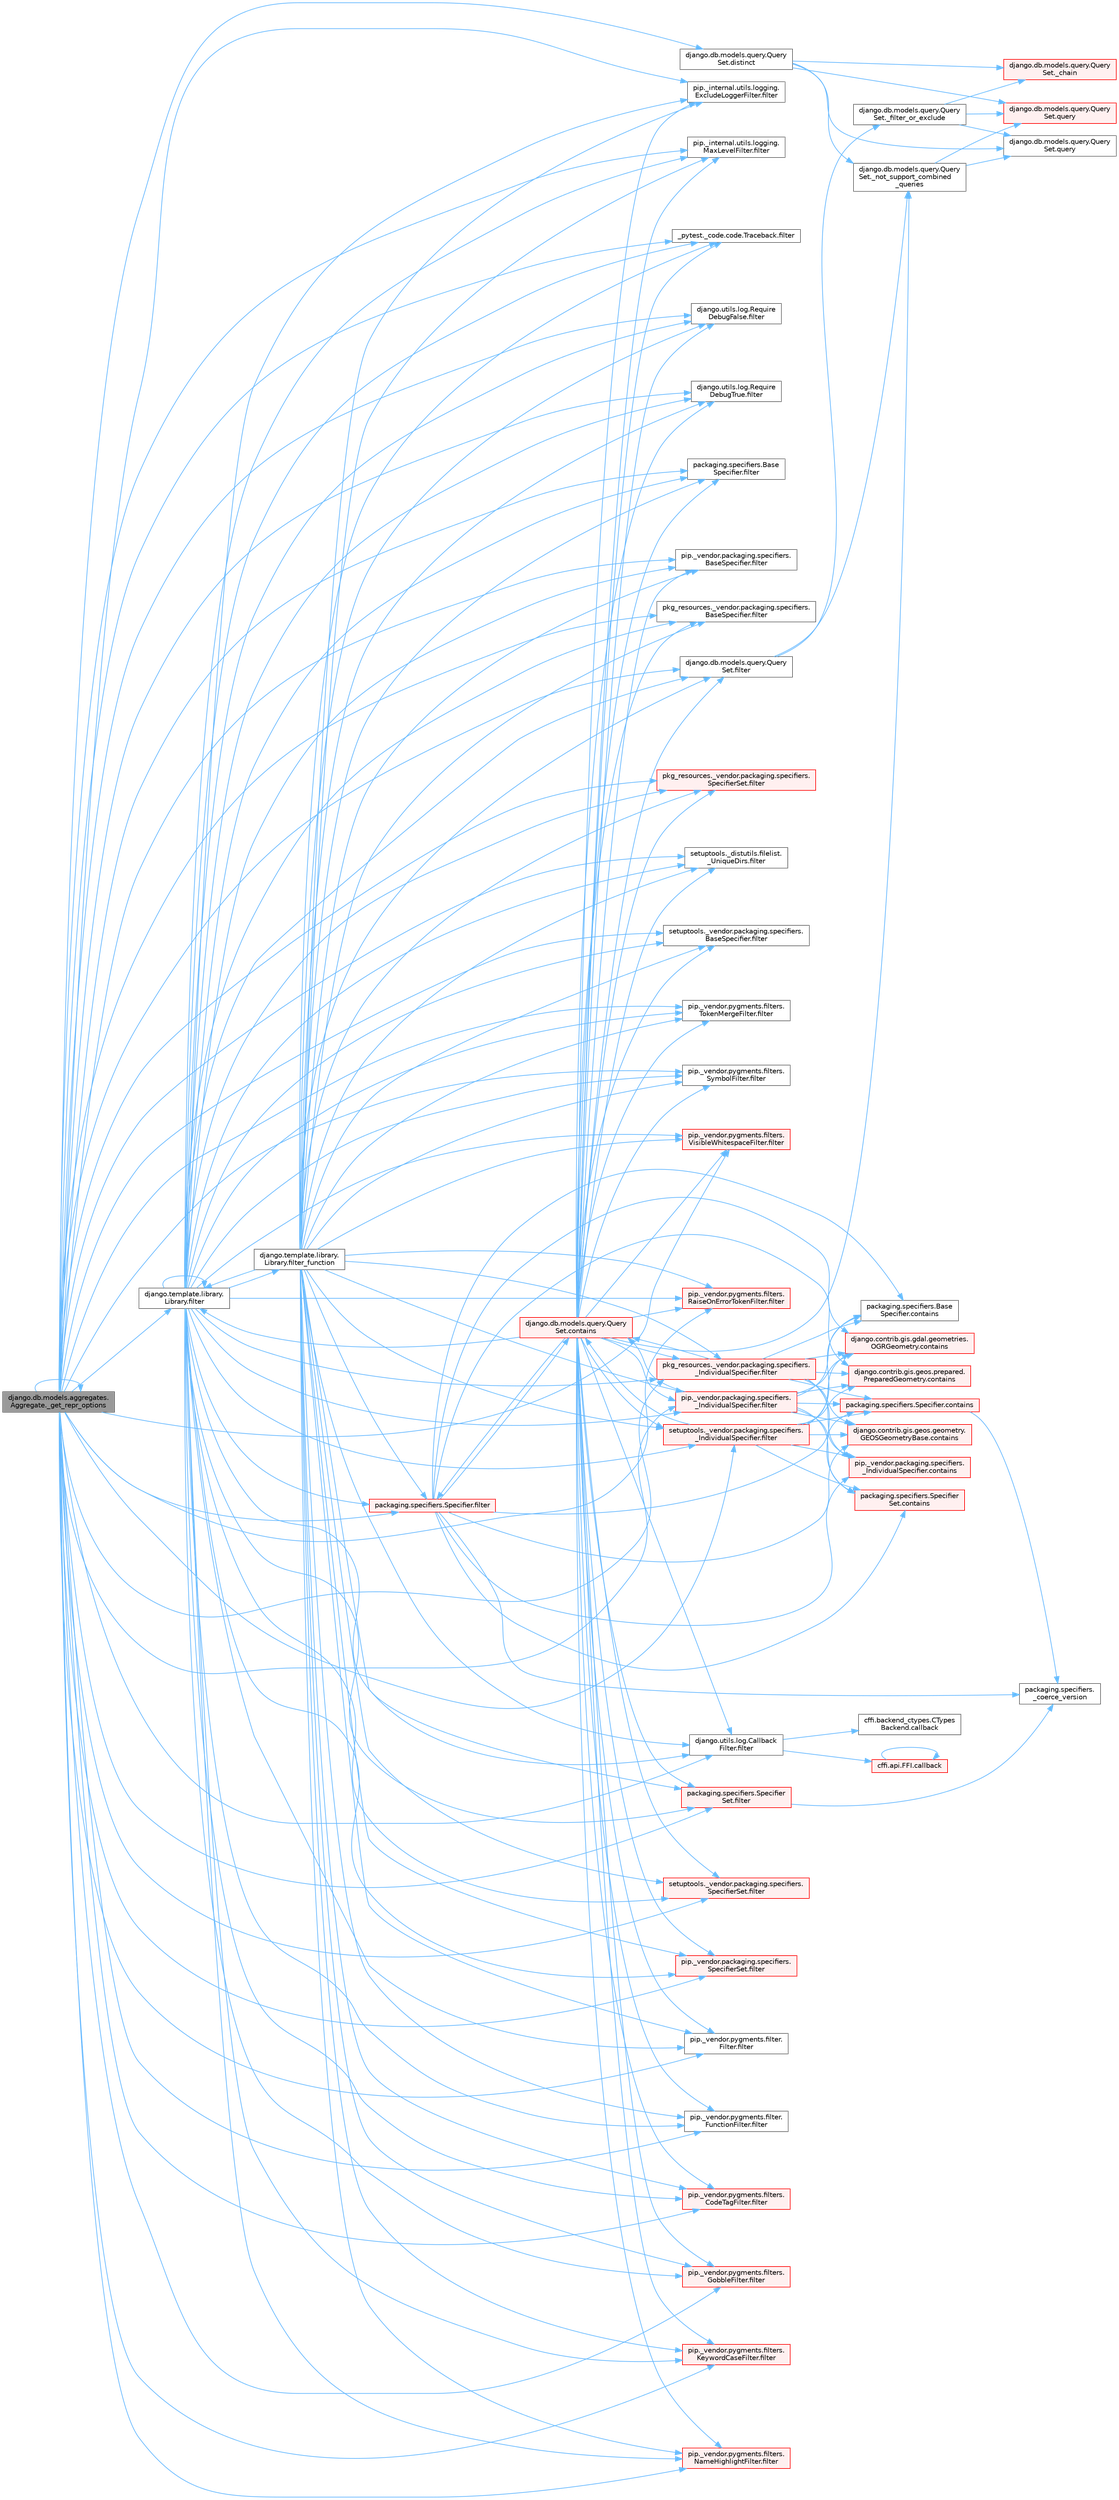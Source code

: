 digraph "django.db.models.aggregates.Aggregate._get_repr_options"
{
 // LATEX_PDF_SIZE
  bgcolor="transparent";
  edge [fontname=Helvetica,fontsize=10,labelfontname=Helvetica,labelfontsize=10];
  node [fontname=Helvetica,fontsize=10,shape=box,height=0.2,width=0.4];
  rankdir="LR";
  Node1 [id="Node000001",label="django.db.models.aggregates.\lAggregate._get_repr_options",height=0.2,width=0.4,color="gray40", fillcolor="grey60", style="filled", fontcolor="black",tooltip=" "];
  Node1 -> Node1 [id="edge1_Node000001_Node000001",color="steelblue1",style="solid",tooltip=" "];
  Node1 -> Node2 [id="edge2_Node000001_Node000002",color="steelblue1",style="solid",tooltip=" "];
  Node2 [id="Node000002",label="django.db.models.query.Query\lSet.distinct",height=0.2,width=0.4,color="grey40", fillcolor="white", style="filled",URL="$classdjango_1_1db_1_1models_1_1query_1_1_query_set.html#aa9770f8430dd78702cc6c439d6ae2f2e",tooltip=" "];
  Node2 -> Node3 [id="edge3_Node000002_Node000003",color="steelblue1",style="solid",tooltip=" "];
  Node3 [id="Node000003",label="django.db.models.query.Query\lSet._chain",height=0.2,width=0.4,color="red", fillcolor="#FFF0F0", style="filled",URL="$classdjango_1_1db_1_1models_1_1query_1_1_query_set.html#a182d4dbe4af5d2d79141ccb1e5b0d103",tooltip=" "];
  Node2 -> Node18 [id="edge4_Node000002_Node000018",color="steelblue1",style="solid",tooltip=" "];
  Node18 [id="Node000018",label="django.db.models.query.Query\lSet._not_support_combined\l_queries",height=0.2,width=0.4,color="grey40", fillcolor="white", style="filled",URL="$classdjango_1_1db_1_1models_1_1query_1_1_query_set.html#aa8310ec206924c94141bef75563958e2",tooltip=" "];
  Node18 -> Node13 [id="edge5_Node000018_Node000013",color="steelblue1",style="solid",tooltip=" "];
  Node13 [id="Node000013",label="django.db.models.query.Query\lSet.query",height=0.2,width=0.4,color="red", fillcolor="#FFF0F0", style="filled",URL="$classdjango_1_1db_1_1models_1_1query_1_1_query_set.html#a8028ed81b109acb162489dbd16604c83",tooltip=" "];
  Node18 -> Node15 [id="edge6_Node000018_Node000015",color="steelblue1",style="solid",tooltip=" "];
  Node15 [id="Node000015",label="django.db.models.query.Query\lSet.query",height=0.2,width=0.4,color="grey40", fillcolor="white", style="filled",URL="$classdjango_1_1db_1_1models_1_1query_1_1_query_set.html#a0b0307a9b3f65303afb2c5783372d2c2",tooltip=" "];
  Node2 -> Node13 [id="edge7_Node000002_Node000013",color="steelblue1",style="solid",tooltip=" "];
  Node2 -> Node15 [id="edge8_Node000002_Node000015",color="steelblue1",style="solid",tooltip=" "];
  Node1 -> Node19 [id="edge9_Node000001_Node000019",color="steelblue1",style="solid",tooltip=" "];
  Node19 [id="Node000019",label="_pytest._code.code.Traceback.filter",height=0.2,width=0.4,color="grey40", fillcolor="white", style="filled",URL="$class__pytest_1_1__code_1_1code_1_1_traceback.html#a55d326907d5380a46c4d3e52f002d33f",tooltip=" "];
  Node1 -> Node20 [id="edge10_Node000001_Node000020",color="steelblue1",style="solid",tooltip=" "];
  Node20 [id="Node000020",label="django.db.models.query.Query\lSet.filter",height=0.2,width=0.4,color="grey40", fillcolor="white", style="filled",URL="$classdjango_1_1db_1_1models_1_1query_1_1_query_set.html#a9c23f79ac5a5310d628b025b5ab7b7c5",tooltip=" "];
  Node20 -> Node21 [id="edge11_Node000020_Node000021",color="steelblue1",style="solid",tooltip=" "];
  Node21 [id="Node000021",label="django.db.models.query.Query\lSet._filter_or_exclude",height=0.2,width=0.4,color="grey40", fillcolor="white", style="filled",URL="$classdjango_1_1db_1_1models_1_1query_1_1_query_set.html#aaf90830d4e1b2ee4bdf10fb60f08aced",tooltip=" "];
  Node21 -> Node3 [id="edge12_Node000021_Node000003",color="steelblue1",style="solid",tooltip=" "];
  Node21 -> Node13 [id="edge13_Node000021_Node000013",color="steelblue1",style="solid",tooltip=" "];
  Node21 -> Node15 [id="edge14_Node000021_Node000015",color="steelblue1",style="solid",tooltip=" "];
  Node20 -> Node18 [id="edge15_Node000020_Node000018",color="steelblue1",style="solid",tooltip=" "];
  Node1 -> Node22 [id="edge16_Node000001_Node000022",color="steelblue1",style="solid",tooltip=" "];
  Node22 [id="Node000022",label="django.template.library.\lLibrary.filter",height=0.2,width=0.4,color="grey40", fillcolor="white", style="filled",URL="$classdjango_1_1template_1_1library_1_1_library.html#ac67bb1211ffc0354d5bf33029a58aa43",tooltip=" "];
  Node22 -> Node19 [id="edge17_Node000022_Node000019",color="steelblue1",style="solid",tooltip=" "];
  Node22 -> Node20 [id="edge18_Node000022_Node000020",color="steelblue1",style="solid",tooltip=" "];
  Node22 -> Node22 [id="edge19_Node000022_Node000022",color="steelblue1",style="solid",tooltip=" "];
  Node22 -> Node23 [id="edge20_Node000022_Node000023",color="steelblue1",style="solid",tooltip=" "];
  Node23 [id="Node000023",label="django.utils.log.Callback\lFilter.filter",height=0.2,width=0.4,color="grey40", fillcolor="white", style="filled",URL="$classdjango_1_1utils_1_1log_1_1_callback_filter.html#acd2761b2200a4e66f4bd5b729ac43db2",tooltip=" "];
  Node23 -> Node24 [id="edge21_Node000023_Node000024",color="steelblue1",style="solid",tooltip=" "];
  Node24 [id="Node000024",label="cffi.api.FFI.callback",height=0.2,width=0.4,color="red", fillcolor="#FFF0F0", style="filled",URL="$classcffi_1_1api_1_1_f_f_i.html#a4e791803c5d07525465c8f1caeead188",tooltip=" "];
  Node24 -> Node24 [id="edge22_Node000024_Node000024",color="steelblue1",style="solid",tooltip=" "];
  Node23 -> Node28 [id="edge23_Node000023_Node000028",color="steelblue1",style="solid",tooltip=" "];
  Node28 [id="Node000028",label="cffi.backend_ctypes.CTypes\lBackend.callback",height=0.2,width=0.4,color="grey40", fillcolor="white", style="filled",URL="$classcffi_1_1backend__ctypes_1_1_c_types_backend.html#a6d540075e2cce4715ecc40b863b8dbcc",tooltip=" "];
  Node22 -> Node29 [id="edge24_Node000022_Node000029",color="steelblue1",style="solid",tooltip=" "];
  Node29 [id="Node000029",label="django.utils.log.Require\lDebugFalse.filter",height=0.2,width=0.4,color="grey40", fillcolor="white", style="filled",URL="$classdjango_1_1utils_1_1log_1_1_require_debug_false.html#a42e51835198458e09fb949a7af83bef8",tooltip=" "];
  Node22 -> Node30 [id="edge25_Node000022_Node000030",color="steelblue1",style="solid",tooltip=" "];
  Node30 [id="Node000030",label="django.utils.log.Require\lDebugTrue.filter",height=0.2,width=0.4,color="grey40", fillcolor="white", style="filled",URL="$classdjango_1_1utils_1_1log_1_1_require_debug_true.html#a8e1e027eea730028f70556810076c0e8",tooltip=" "];
  Node22 -> Node31 [id="edge26_Node000022_Node000031",color="steelblue1",style="solid",tooltip=" "];
  Node31 [id="Node000031",label="packaging.specifiers.Base\lSpecifier.filter",height=0.2,width=0.4,color="grey40", fillcolor="white", style="filled",URL="$classpackaging_1_1specifiers_1_1_base_specifier.html#aa87c3c882d19a56dd1f949c4b1bde70d",tooltip=" "];
  Node22 -> Node32 [id="edge27_Node000022_Node000032",color="steelblue1",style="solid",tooltip=" "];
  Node32 [id="Node000032",label="packaging.specifiers.Specifier.filter",height=0.2,width=0.4,color="red", fillcolor="#FFF0F0", style="filled",URL="$classpackaging_1_1specifiers_1_1_specifier.html#a22d9e14c5343d89e742b098b6d7997f7",tooltip=" "];
  Node32 -> Node33 [id="edge28_Node000032_Node000033",color="steelblue1",style="solid",tooltip=" "];
  Node33 [id="Node000033",label="packaging.specifiers.\l_coerce_version",height=0.2,width=0.4,color="grey40", fillcolor="white", style="filled",URL="$namespacepackaging_1_1specifiers.html#a075a73fc9deabd0af51612073a3a44bf",tooltip=" "];
  Node32 -> Node34 [id="edge29_Node000032_Node000034",color="steelblue1",style="solid",tooltip=" "];
  Node34 [id="Node000034",label="django.contrib.gis.gdal.geometries.\lOGRGeometry.contains",height=0.2,width=0.4,color="red", fillcolor="#FFF0F0", style="filled",URL="$classdjango_1_1contrib_1_1gis_1_1gdal_1_1geometries_1_1_o_g_r_geometry.html#ac4763e72bc3be798ebe272edf5a2111b",tooltip=" "];
  Node32 -> Node70 [id="edge30_Node000032_Node000070",color="steelblue1",style="solid",tooltip=" "];
  Node70 [id="Node000070",label="django.contrib.gis.geos.geometry.\lGEOSGeometryBase.contains",height=0.2,width=0.4,color="red", fillcolor="#FFF0F0", style="filled",URL="$classdjango_1_1contrib_1_1gis_1_1geos_1_1geometry_1_1_g_e_o_s_geometry_base.html#aa48e06e3c91d6a3a79f41bed318f5e43",tooltip=" "];
  Node32 -> Node71 [id="edge31_Node000032_Node000071",color="steelblue1",style="solid",tooltip=" "];
  Node71 [id="Node000071",label="django.contrib.gis.geos.prepared.\lPreparedGeometry.contains",height=0.2,width=0.4,color="red", fillcolor="#FFF0F0", style="filled",URL="$classdjango_1_1contrib_1_1gis_1_1geos_1_1prepared_1_1_prepared_geometry.html#ad52b1f28039e181521f25d338fa79be9",tooltip=" "];
  Node32 -> Node72 [id="edge32_Node000032_Node000072",color="steelblue1",style="solid",tooltip=" "];
  Node72 [id="Node000072",label="django.db.models.query.Query\lSet.contains",height=0.2,width=0.4,color="red", fillcolor="#FFF0F0", style="filled",URL="$classdjango_1_1db_1_1models_1_1query_1_1_query_set.html#a242e569a4bce6723adc3e71fdc69b70f",tooltip=" "];
  Node72 -> Node18 [id="edge33_Node000072_Node000018",color="steelblue1",style="solid",tooltip=" "];
  Node72 -> Node19 [id="edge34_Node000072_Node000019",color="steelblue1",style="solid",tooltip=" "];
  Node72 -> Node20 [id="edge35_Node000072_Node000020",color="steelblue1",style="solid",tooltip=" "];
  Node72 -> Node22 [id="edge36_Node000072_Node000022",color="steelblue1",style="solid",tooltip=" "];
  Node72 -> Node23 [id="edge37_Node000072_Node000023",color="steelblue1",style="solid",tooltip=" "];
  Node72 -> Node29 [id="edge38_Node000072_Node000029",color="steelblue1",style="solid",tooltip=" "];
  Node72 -> Node30 [id="edge39_Node000072_Node000030",color="steelblue1",style="solid",tooltip=" "];
  Node72 -> Node31 [id="edge40_Node000072_Node000031",color="steelblue1",style="solid",tooltip=" "];
  Node72 -> Node32 [id="edge41_Node000072_Node000032",color="steelblue1",style="solid",tooltip=" "];
  Node72 -> Node73 [id="edge42_Node000072_Node000073",color="steelblue1",style="solid",tooltip=" "];
  Node73 [id="Node000073",label="packaging.specifiers.Specifier\lSet.filter",height=0.2,width=0.4,color="red", fillcolor="#FFF0F0", style="filled",URL="$classpackaging_1_1specifiers_1_1_specifier_set.html#a65b70b2cc0c5bad34b31461955a36d87",tooltip=" "];
  Node73 -> Node33 [id="edge43_Node000073_Node000033",color="steelblue1",style="solid",tooltip=" "];
  Node72 -> Node104 [id="edge44_Node000072_Node000104",color="steelblue1",style="solid",tooltip=" "];
  Node104 [id="Node000104",label="pip._internal.utils.logging.\lExcludeLoggerFilter.filter",height=0.2,width=0.4,color="grey40", fillcolor="white", style="filled",URL="$classpip_1_1__internal_1_1utils_1_1logging_1_1_exclude_logger_filter.html#a633a3ddcdc0ebbb98edf2f1e0759d22a",tooltip=" "];
  Node72 -> Node105 [id="edge45_Node000072_Node000105",color="steelblue1",style="solid",tooltip=" "];
  Node105 [id="Node000105",label="pip._internal.utils.logging.\lMaxLevelFilter.filter",height=0.2,width=0.4,color="grey40", fillcolor="white", style="filled",URL="$classpip_1_1__internal_1_1utils_1_1logging_1_1_max_level_filter.html#ac46bbe4d91f47ed8f818f64d25ed2085",tooltip=" "];
  Node72 -> Node106 [id="edge46_Node000072_Node000106",color="steelblue1",style="solid",tooltip=" "];
  Node106 [id="Node000106",label="pip._vendor.packaging.specifiers.\l_IndividualSpecifier.filter",height=0.2,width=0.4,color="red", fillcolor="#FFF0F0", style="filled",URL="$classpip_1_1__vendor_1_1packaging_1_1specifiers_1_1___individual_specifier.html#a6203976cfa5ddd6a1f47f8dfe0669fd7",tooltip=" "];
  Node106 -> Node34 [id="edge47_Node000106_Node000034",color="steelblue1",style="solid",tooltip=" "];
  Node106 -> Node70 [id="edge48_Node000106_Node000070",color="steelblue1",style="solid",tooltip=" "];
  Node106 -> Node71 [id="edge49_Node000106_Node000071",color="steelblue1",style="solid",tooltip=" "];
  Node106 -> Node72 [id="edge50_Node000106_Node000072",color="steelblue1",style="solid",tooltip=" "];
  Node106 -> Node113 [id="edge51_Node000106_Node000113",color="steelblue1",style="solid",tooltip=" "];
  Node113 [id="Node000113",label="packaging.specifiers.Base\lSpecifier.contains",height=0.2,width=0.4,color="grey40", fillcolor="white", style="filled",URL="$classpackaging_1_1specifiers_1_1_base_specifier.html#a25e4441395aaa5f2bd19da46590dddc0",tooltip=" "];
  Node106 -> Node114 [id="edge52_Node000106_Node000114",color="steelblue1",style="solid",tooltip=" "];
  Node114 [id="Node000114",label="packaging.specifiers.Specifier.contains",height=0.2,width=0.4,color="red", fillcolor="#FFF0F0", style="filled",URL="$classpackaging_1_1specifiers_1_1_specifier.html#a782f94ca4b4d15bd461fd4c7a1c64ea1",tooltip=" "];
  Node114 -> Node33 [id="edge53_Node000114_Node000033",color="steelblue1",style="solid",tooltip=" "];
  Node106 -> Node123 [id="edge54_Node000106_Node000123",color="steelblue1",style="solid",tooltip=" "];
  Node123 [id="Node000123",label="packaging.specifiers.Specifier\lSet.contains",height=0.2,width=0.4,color="red", fillcolor="#FFF0F0", style="filled",URL="$classpackaging_1_1specifiers_1_1_specifier_set.html#ada64d1b5bfa107e43857d5504e92b233",tooltip=" "];
  Node106 -> Node124 [id="edge55_Node000106_Node000124",color="steelblue1",style="solid",tooltip=" "];
  Node124 [id="Node000124",label="pip._vendor.packaging.specifiers.\l_IndividualSpecifier.contains",height=0.2,width=0.4,color="red", fillcolor="#FFF0F0", style="filled",URL="$classpip_1_1__vendor_1_1packaging_1_1specifiers_1_1___individual_specifier.html#a0225ec2329bc258c9ff7d62a4ad6dde5",tooltip=" "];
  Node72 -> Node133 [id="edge56_Node000072_Node000133",color="steelblue1",style="solid",tooltip=" "];
  Node133 [id="Node000133",label="pip._vendor.packaging.specifiers.\lBaseSpecifier.filter",height=0.2,width=0.4,color="grey40", fillcolor="white", style="filled",URL="$classpip_1_1__vendor_1_1packaging_1_1specifiers_1_1_base_specifier.html#a1b2ef14b953df0cf1a317ea573d0ea5a",tooltip=" "];
  Node72 -> Node134 [id="edge57_Node000072_Node000134",color="steelblue1",style="solid",tooltip=" "];
  Node134 [id="Node000134",label="pip._vendor.packaging.specifiers.\lSpecifierSet.filter",height=0.2,width=0.4,color="red", fillcolor="#FFF0F0", style="filled",URL="$classpip_1_1__vendor_1_1packaging_1_1specifiers_1_1_specifier_set.html#a3d7a4e9a4cb787385e37d5832bcc0a64",tooltip=" "];
  Node72 -> Node135 [id="edge58_Node000072_Node000135",color="steelblue1",style="solid",tooltip=" "];
  Node135 [id="Node000135",label="pip._vendor.pygments.filter.\lFilter.filter",height=0.2,width=0.4,color="grey40", fillcolor="white", style="filled",URL="$classpip_1_1__vendor_1_1pygments_1_1filter_1_1_filter.html#a970c118f059ea361c8f184fd86c6873d",tooltip=" "];
  Node72 -> Node136 [id="edge59_Node000072_Node000136",color="steelblue1",style="solid",tooltip=" "];
  Node136 [id="Node000136",label="pip._vendor.pygments.filter.\lFunctionFilter.filter",height=0.2,width=0.4,color="grey40", fillcolor="white", style="filled",URL="$classpip_1_1__vendor_1_1pygments_1_1filter_1_1_function_filter.html#a795616d337e49ea853139b0b96d481e7",tooltip=" "];
  Node72 -> Node137 [id="edge60_Node000072_Node000137",color="steelblue1",style="solid",tooltip=" "];
  Node137 [id="Node000137",label="pip._vendor.pygments.filters.\lCodeTagFilter.filter",height=0.2,width=0.4,color="red", fillcolor="#FFF0F0", style="filled",URL="$classpip_1_1__vendor_1_1pygments_1_1filters_1_1_code_tag_filter.html#adc7f44786b4b83da74faa23a154c8843",tooltip=" "];
  Node72 -> Node139 [id="edge61_Node000072_Node000139",color="steelblue1",style="solid",tooltip=" "];
  Node139 [id="Node000139",label="pip._vendor.pygments.filters.\lGobbleFilter.filter",height=0.2,width=0.4,color="red", fillcolor="#FFF0F0", style="filled",URL="$classpip_1_1__vendor_1_1pygments_1_1filters_1_1_gobble_filter.html#a1f8e662bb1794e2924280dc6564ca148",tooltip=" "];
  Node72 -> Node258 [id="edge62_Node000072_Node000258",color="steelblue1",style="solid",tooltip=" "];
  Node258 [id="Node000258",label="pip._vendor.pygments.filters.\lKeywordCaseFilter.filter",height=0.2,width=0.4,color="red", fillcolor="#FFF0F0", style="filled",URL="$classpip_1_1__vendor_1_1pygments_1_1filters_1_1_keyword_case_filter.html#a328d29510b49c572e5ded82852d167c8",tooltip=" "];
  Node72 -> Node261 [id="edge63_Node000072_Node000261",color="steelblue1",style="solid",tooltip=" "];
  Node261 [id="Node000261",label="pip._vendor.pygments.filters.\lNameHighlightFilter.filter",height=0.2,width=0.4,color="red", fillcolor="#FFF0F0", style="filled",URL="$classpip_1_1__vendor_1_1pygments_1_1filters_1_1_name_highlight_filter.html#ae389da6c924503203acbc80c559b0043",tooltip=" "];
  Node72 -> Node268 [id="edge64_Node000072_Node000268",color="steelblue1",style="solid",tooltip=" "];
  Node268 [id="Node000268",label="pip._vendor.pygments.filters.\lRaiseOnErrorTokenFilter.filter",height=0.2,width=0.4,color="red", fillcolor="#FFF0F0", style="filled",URL="$classpip_1_1__vendor_1_1pygments_1_1filters_1_1_raise_on_error_token_filter.html#aacf420bb16c8d3a430b88e78ee35b253",tooltip=" "];
  Node72 -> Node1372 [id="edge65_Node000072_Node001372",color="steelblue1",style="solid",tooltip=" "];
  Node1372 [id="Node001372",label="pip._vendor.pygments.filters.\lSymbolFilter.filter",height=0.2,width=0.4,color="grey40", fillcolor="white", style="filled",URL="$classpip_1_1__vendor_1_1pygments_1_1filters_1_1_symbol_filter.html#a567de8b7e3bc5f0a87712af81fbc70c7",tooltip=" "];
  Node72 -> Node1373 [id="edge66_Node000072_Node001373",color="steelblue1",style="solid",tooltip=" "];
  Node1373 [id="Node001373",label="pip._vendor.pygments.filters.\lTokenMergeFilter.filter",height=0.2,width=0.4,color="grey40", fillcolor="white", style="filled",URL="$classpip_1_1__vendor_1_1pygments_1_1filters_1_1_token_merge_filter.html#ac3fdd8238fb6976d42540cac395a9543",tooltip=" "];
  Node72 -> Node1374 [id="edge67_Node000072_Node001374",color="steelblue1",style="solid",tooltip=" "];
  Node1374 [id="Node001374",label="pip._vendor.pygments.filters.\lVisibleWhitespaceFilter.filter",height=0.2,width=0.4,color="red", fillcolor="#FFF0F0", style="filled",URL="$classpip_1_1__vendor_1_1pygments_1_1filters_1_1_visible_whitespace_filter.html#a9a7227d129dac7d41fe5b50d9fd97b77",tooltip=" "];
  Node72 -> Node1375 [id="edge68_Node000072_Node001375",color="steelblue1",style="solid",tooltip=" "];
  Node1375 [id="Node001375",label="pkg_resources._vendor.packaging.specifiers.\l_IndividualSpecifier.filter",height=0.2,width=0.4,color="red", fillcolor="#FFF0F0", style="filled",URL="$classpkg__resources_1_1__vendor_1_1packaging_1_1specifiers_1_1___individual_specifier.html#ad284c0e05b23f4b6838266492c00fc3e",tooltip=" "];
  Node1375 -> Node34 [id="edge69_Node001375_Node000034",color="steelblue1",style="solid",tooltip=" "];
  Node1375 -> Node70 [id="edge70_Node001375_Node000070",color="steelblue1",style="solid",tooltip=" "];
  Node1375 -> Node71 [id="edge71_Node001375_Node000071",color="steelblue1",style="solid",tooltip=" "];
  Node1375 -> Node72 [id="edge72_Node001375_Node000072",color="steelblue1",style="solid",tooltip=" "];
  Node1375 -> Node113 [id="edge73_Node001375_Node000113",color="steelblue1",style="solid",tooltip=" "];
  Node1375 -> Node114 [id="edge74_Node001375_Node000114",color="steelblue1",style="solid",tooltip=" "];
  Node1375 -> Node123 [id="edge75_Node001375_Node000123",color="steelblue1",style="solid",tooltip=" "];
  Node1375 -> Node124 [id="edge76_Node001375_Node000124",color="steelblue1",style="solid",tooltip=" "];
  Node72 -> Node1376 [id="edge77_Node000072_Node001376",color="steelblue1",style="solid",tooltip=" "];
  Node1376 [id="Node001376",label="pkg_resources._vendor.packaging.specifiers.\lBaseSpecifier.filter",height=0.2,width=0.4,color="grey40", fillcolor="white", style="filled",URL="$classpkg__resources_1_1__vendor_1_1packaging_1_1specifiers_1_1_base_specifier.html#a08f789f03784e5505adfce76a34b64f0",tooltip=" "];
  Node72 -> Node1377 [id="edge78_Node000072_Node001377",color="steelblue1",style="solid",tooltip=" "];
  Node1377 [id="Node001377",label="pkg_resources._vendor.packaging.specifiers.\lSpecifierSet.filter",height=0.2,width=0.4,color="red", fillcolor="#FFF0F0", style="filled",URL="$classpkg__resources_1_1__vendor_1_1packaging_1_1specifiers_1_1_specifier_set.html#a9935b066c65c5b7849bd09a27171e1ba",tooltip=" "];
  Node72 -> Node1378 [id="edge79_Node000072_Node001378",color="steelblue1",style="solid",tooltip=" "];
  Node1378 [id="Node001378",label="setuptools._distutils.filelist.\l_UniqueDirs.filter",height=0.2,width=0.4,color="grey40", fillcolor="white", style="filled",URL="$classsetuptools_1_1__distutils_1_1filelist_1_1___unique_dirs.html#a351fccd2f8d782034811f470cf8e3815",tooltip=" "];
  Node72 -> Node1379 [id="edge80_Node000072_Node001379",color="steelblue1",style="solid",tooltip=" "];
  Node1379 [id="Node001379",label="setuptools._vendor.packaging.specifiers.\l_IndividualSpecifier.filter",height=0.2,width=0.4,color="red", fillcolor="#FFF0F0", style="filled",URL="$classsetuptools_1_1__vendor_1_1packaging_1_1specifiers_1_1___individual_specifier.html#a7f35b396bffe2a5276887eda17fd660b",tooltip=" "];
  Node1379 -> Node34 [id="edge81_Node001379_Node000034",color="steelblue1",style="solid",tooltip=" "];
  Node1379 -> Node70 [id="edge82_Node001379_Node000070",color="steelblue1",style="solid",tooltip=" "];
  Node1379 -> Node71 [id="edge83_Node001379_Node000071",color="steelblue1",style="solid",tooltip=" "];
  Node1379 -> Node72 [id="edge84_Node001379_Node000072",color="steelblue1",style="solid",tooltip=" "];
  Node1379 -> Node113 [id="edge85_Node001379_Node000113",color="steelblue1",style="solid",tooltip=" "];
  Node1379 -> Node114 [id="edge86_Node001379_Node000114",color="steelblue1",style="solid",tooltip=" "];
  Node1379 -> Node123 [id="edge87_Node001379_Node000123",color="steelblue1",style="solid",tooltip=" "];
  Node1379 -> Node124 [id="edge88_Node001379_Node000124",color="steelblue1",style="solid",tooltip=" "];
  Node72 -> Node1380 [id="edge89_Node000072_Node001380",color="steelblue1",style="solid",tooltip=" "];
  Node1380 [id="Node001380",label="setuptools._vendor.packaging.specifiers.\lBaseSpecifier.filter",height=0.2,width=0.4,color="grey40", fillcolor="white", style="filled",URL="$classsetuptools_1_1__vendor_1_1packaging_1_1specifiers_1_1_base_specifier.html#aac733c9425aa10aacb2e457c323feb1d",tooltip=" "];
  Node72 -> Node1381 [id="edge90_Node000072_Node001381",color="steelblue1",style="solid",tooltip=" "];
  Node1381 [id="Node001381",label="setuptools._vendor.packaging.specifiers.\lSpecifierSet.filter",height=0.2,width=0.4,color="red", fillcolor="#FFF0F0", style="filled",URL="$classsetuptools_1_1__vendor_1_1packaging_1_1specifiers_1_1_specifier_set.html#a7aa970c725539aaf9406b260e2ffaa09",tooltip=" "];
  Node32 -> Node113 [id="edge91_Node000032_Node000113",color="steelblue1",style="solid",tooltip=" "];
  Node32 -> Node114 [id="edge92_Node000032_Node000114",color="steelblue1",style="solid",tooltip=" "];
  Node32 -> Node123 [id="edge93_Node000032_Node000123",color="steelblue1",style="solid",tooltip=" "];
  Node32 -> Node124 [id="edge94_Node000032_Node000124",color="steelblue1",style="solid",tooltip=" "];
  Node22 -> Node73 [id="edge95_Node000022_Node000073",color="steelblue1",style="solid",tooltip=" "];
  Node22 -> Node104 [id="edge96_Node000022_Node000104",color="steelblue1",style="solid",tooltip=" "];
  Node22 -> Node105 [id="edge97_Node000022_Node000105",color="steelblue1",style="solid",tooltip=" "];
  Node22 -> Node106 [id="edge98_Node000022_Node000106",color="steelblue1",style="solid",tooltip=" "];
  Node22 -> Node133 [id="edge99_Node000022_Node000133",color="steelblue1",style="solid",tooltip=" "];
  Node22 -> Node134 [id="edge100_Node000022_Node000134",color="steelblue1",style="solid",tooltip=" "];
  Node22 -> Node135 [id="edge101_Node000022_Node000135",color="steelblue1",style="solid",tooltip=" "];
  Node22 -> Node136 [id="edge102_Node000022_Node000136",color="steelblue1",style="solid",tooltip=" "];
  Node22 -> Node137 [id="edge103_Node000022_Node000137",color="steelblue1",style="solid",tooltip=" "];
  Node22 -> Node139 [id="edge104_Node000022_Node000139",color="steelblue1",style="solid",tooltip=" "];
  Node22 -> Node258 [id="edge105_Node000022_Node000258",color="steelblue1",style="solid",tooltip=" "];
  Node22 -> Node261 [id="edge106_Node000022_Node000261",color="steelblue1",style="solid",tooltip=" "];
  Node22 -> Node268 [id="edge107_Node000022_Node000268",color="steelblue1",style="solid",tooltip=" "];
  Node22 -> Node1372 [id="edge108_Node000022_Node001372",color="steelblue1",style="solid",tooltip=" "];
  Node22 -> Node1373 [id="edge109_Node000022_Node001373",color="steelblue1",style="solid",tooltip=" "];
  Node22 -> Node1374 [id="edge110_Node000022_Node001374",color="steelblue1",style="solid",tooltip=" "];
  Node22 -> Node1375 [id="edge111_Node000022_Node001375",color="steelblue1",style="solid",tooltip=" "];
  Node22 -> Node1376 [id="edge112_Node000022_Node001376",color="steelblue1",style="solid",tooltip=" "];
  Node22 -> Node1377 [id="edge113_Node000022_Node001377",color="steelblue1",style="solid",tooltip=" "];
  Node22 -> Node1378 [id="edge114_Node000022_Node001378",color="steelblue1",style="solid",tooltip=" "];
  Node22 -> Node1379 [id="edge115_Node000022_Node001379",color="steelblue1",style="solid",tooltip=" "];
  Node22 -> Node1380 [id="edge116_Node000022_Node001380",color="steelblue1",style="solid",tooltip=" "];
  Node22 -> Node1381 [id="edge117_Node000022_Node001381",color="steelblue1",style="solid",tooltip=" "];
  Node22 -> Node4526 [id="edge118_Node000022_Node004526",color="steelblue1",style="solid",tooltip=" "];
  Node4526 [id="Node004526",label="django.template.library.\lLibrary.filter_function",height=0.2,width=0.4,color="grey40", fillcolor="white", style="filled",URL="$classdjango_1_1template_1_1library_1_1_library.html#ac31ca4b9799430f0623aea9d177a04dc",tooltip=" "];
  Node4526 -> Node19 [id="edge119_Node004526_Node000019",color="steelblue1",style="solid",tooltip=" "];
  Node4526 -> Node20 [id="edge120_Node004526_Node000020",color="steelblue1",style="solid",tooltip=" "];
  Node4526 -> Node22 [id="edge121_Node004526_Node000022",color="steelblue1",style="solid",tooltip=" "];
  Node4526 -> Node23 [id="edge122_Node004526_Node000023",color="steelblue1",style="solid",tooltip=" "];
  Node4526 -> Node29 [id="edge123_Node004526_Node000029",color="steelblue1",style="solid",tooltip=" "];
  Node4526 -> Node30 [id="edge124_Node004526_Node000030",color="steelblue1",style="solid",tooltip=" "];
  Node4526 -> Node31 [id="edge125_Node004526_Node000031",color="steelblue1",style="solid",tooltip=" "];
  Node4526 -> Node32 [id="edge126_Node004526_Node000032",color="steelblue1",style="solid",tooltip=" "];
  Node4526 -> Node73 [id="edge127_Node004526_Node000073",color="steelblue1",style="solid",tooltip=" "];
  Node4526 -> Node104 [id="edge128_Node004526_Node000104",color="steelblue1",style="solid",tooltip=" "];
  Node4526 -> Node105 [id="edge129_Node004526_Node000105",color="steelblue1",style="solid",tooltip=" "];
  Node4526 -> Node106 [id="edge130_Node004526_Node000106",color="steelblue1",style="solid",tooltip=" "];
  Node4526 -> Node133 [id="edge131_Node004526_Node000133",color="steelblue1",style="solid",tooltip=" "];
  Node4526 -> Node134 [id="edge132_Node004526_Node000134",color="steelblue1",style="solid",tooltip=" "];
  Node4526 -> Node135 [id="edge133_Node004526_Node000135",color="steelblue1",style="solid",tooltip=" "];
  Node4526 -> Node136 [id="edge134_Node004526_Node000136",color="steelblue1",style="solid",tooltip=" "];
  Node4526 -> Node137 [id="edge135_Node004526_Node000137",color="steelblue1",style="solid",tooltip=" "];
  Node4526 -> Node139 [id="edge136_Node004526_Node000139",color="steelblue1",style="solid",tooltip=" "];
  Node4526 -> Node258 [id="edge137_Node004526_Node000258",color="steelblue1",style="solid",tooltip=" "];
  Node4526 -> Node261 [id="edge138_Node004526_Node000261",color="steelblue1",style="solid",tooltip=" "];
  Node4526 -> Node268 [id="edge139_Node004526_Node000268",color="steelblue1",style="solid",tooltip=" "];
  Node4526 -> Node1372 [id="edge140_Node004526_Node001372",color="steelblue1",style="solid",tooltip=" "];
  Node4526 -> Node1373 [id="edge141_Node004526_Node001373",color="steelblue1",style="solid",tooltip=" "];
  Node4526 -> Node1374 [id="edge142_Node004526_Node001374",color="steelblue1",style="solid",tooltip=" "];
  Node4526 -> Node1375 [id="edge143_Node004526_Node001375",color="steelblue1",style="solid",tooltip=" "];
  Node4526 -> Node1376 [id="edge144_Node004526_Node001376",color="steelblue1",style="solid",tooltip=" "];
  Node4526 -> Node1377 [id="edge145_Node004526_Node001377",color="steelblue1",style="solid",tooltip=" "];
  Node4526 -> Node1378 [id="edge146_Node004526_Node001378",color="steelblue1",style="solid",tooltip=" "];
  Node4526 -> Node1379 [id="edge147_Node004526_Node001379",color="steelblue1",style="solid",tooltip=" "];
  Node4526 -> Node1380 [id="edge148_Node004526_Node001380",color="steelblue1",style="solid",tooltip=" "];
  Node4526 -> Node1381 [id="edge149_Node004526_Node001381",color="steelblue1",style="solid",tooltip=" "];
  Node1 -> Node23 [id="edge150_Node000001_Node000023",color="steelblue1",style="solid",tooltip=" "];
  Node1 -> Node29 [id="edge151_Node000001_Node000029",color="steelblue1",style="solid",tooltip=" "];
  Node1 -> Node30 [id="edge152_Node000001_Node000030",color="steelblue1",style="solid",tooltip=" "];
  Node1 -> Node31 [id="edge153_Node000001_Node000031",color="steelblue1",style="solid",tooltip=" "];
  Node1 -> Node32 [id="edge154_Node000001_Node000032",color="steelblue1",style="solid",tooltip=" "];
  Node1 -> Node73 [id="edge155_Node000001_Node000073",color="steelblue1",style="solid",tooltip=" "];
  Node1 -> Node104 [id="edge156_Node000001_Node000104",color="steelblue1",style="solid",tooltip=" "];
  Node1 -> Node105 [id="edge157_Node000001_Node000105",color="steelblue1",style="solid",tooltip=" "];
  Node1 -> Node106 [id="edge158_Node000001_Node000106",color="steelblue1",style="solid",tooltip=" "];
  Node1 -> Node133 [id="edge159_Node000001_Node000133",color="steelblue1",style="solid",tooltip=" "];
  Node1 -> Node134 [id="edge160_Node000001_Node000134",color="steelblue1",style="solid",tooltip=" "];
  Node1 -> Node135 [id="edge161_Node000001_Node000135",color="steelblue1",style="solid",tooltip=" "];
  Node1 -> Node136 [id="edge162_Node000001_Node000136",color="steelblue1",style="solid",tooltip=" "];
  Node1 -> Node137 [id="edge163_Node000001_Node000137",color="steelblue1",style="solid",tooltip=" "];
  Node1 -> Node139 [id="edge164_Node000001_Node000139",color="steelblue1",style="solid",tooltip=" "];
  Node1 -> Node258 [id="edge165_Node000001_Node000258",color="steelblue1",style="solid",tooltip=" "];
  Node1 -> Node261 [id="edge166_Node000001_Node000261",color="steelblue1",style="solid",tooltip=" "];
  Node1 -> Node268 [id="edge167_Node000001_Node000268",color="steelblue1",style="solid",tooltip=" "];
  Node1 -> Node1372 [id="edge168_Node000001_Node001372",color="steelblue1",style="solid",tooltip=" "];
  Node1 -> Node1373 [id="edge169_Node000001_Node001373",color="steelblue1",style="solid",tooltip=" "];
  Node1 -> Node1374 [id="edge170_Node000001_Node001374",color="steelblue1",style="solid",tooltip=" "];
  Node1 -> Node1375 [id="edge171_Node000001_Node001375",color="steelblue1",style="solid",tooltip=" "];
  Node1 -> Node1376 [id="edge172_Node000001_Node001376",color="steelblue1",style="solid",tooltip=" "];
  Node1 -> Node1377 [id="edge173_Node000001_Node001377",color="steelblue1",style="solid",tooltip=" "];
  Node1 -> Node1378 [id="edge174_Node000001_Node001378",color="steelblue1",style="solid",tooltip=" "];
  Node1 -> Node1379 [id="edge175_Node000001_Node001379",color="steelblue1",style="solid",tooltip=" "];
  Node1 -> Node1380 [id="edge176_Node000001_Node001380",color="steelblue1",style="solid",tooltip=" "];
  Node1 -> Node1381 [id="edge177_Node000001_Node001381",color="steelblue1",style="solid",tooltip=" "];
}
